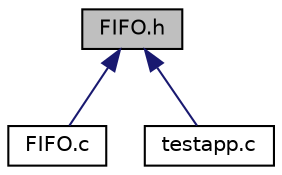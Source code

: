digraph "FIFO.h"
{
 // LATEX_PDF_SIZE
  edge [fontname="Helvetica",fontsize="10",labelfontname="Helvetica",labelfontsize="10"];
  node [fontname="Helvetica",fontsize="10",shape=record];
  Node1 [label="FIFO.h",height=0.2,width=0.4,color="black", fillcolor="grey75", style="filled", fontcolor="black",tooltip=" "];
  Node1 -> Node2 [dir="back",color="midnightblue",fontsize="10",style="solid",fontname="Helvetica"];
  Node2 [label="FIFO.c",height=0.2,width=0.4,color="black", fillcolor="white", style="filled",URL="$FIFO_8c.html",tooltip=" "];
  Node1 -> Node3 [dir="back",color="midnightblue",fontsize="10",style="solid",fontname="Helvetica"];
  Node3 [label="testapp.c",height=0.2,width=0.4,color="black", fillcolor="white", style="filled",URL="$testapp_8c.html",tooltip="Aplicação para teste das funcionalidades do FIFO."];
}

